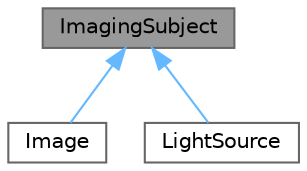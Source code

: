 digraph "ImagingSubject"
{
 // LATEX_PDF_SIZE
  bgcolor="transparent";
  edge [fontname=Helvetica,fontsize=10,labelfontname=Helvetica,labelfontsize=10];
  node [fontname=Helvetica,fontsize=10,shape=box,height=0.2,width=0.4];
  Node1 [id="Node000001",label="ImagingSubject",height=0.2,width=0.4,color="gray40", fillcolor="grey60", style="filled", fontcolor="black",tooltip="A base class representing a subject within an imaging system."];
  Node1 -> Node2 [id="edge1_Node000001_Node000002",dir="back",color="steelblue1",style="solid",tooltip=" "];
  Node2 [id="Node000002",label="Image",height=0.2,width=0.4,color="gray40", fillcolor="white", style="filled",URL="$classImage.html",tooltip="Represents an image, specifically whether it's a \"real\" image."];
  Node1 -> Node3 [id="edge2_Node000001_Node000003",dir="back",color="steelblue1",style="solid",tooltip=" "];
  Node3 [id="Node000003",label="LightSource",height=0.2,width=0.4,color="gray40", fillcolor="white", style="filled",URL="$classLightSource.html",tooltip="Represents a light source within an optical system."];
}
